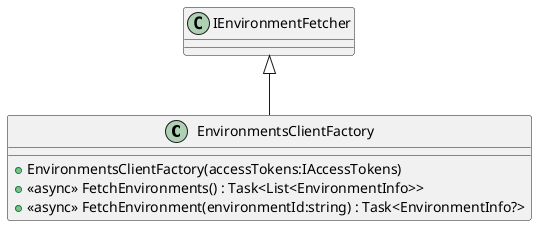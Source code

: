 @startuml
class EnvironmentsClientFactory {
    + EnvironmentsClientFactory(accessTokens:IAccessTokens)
    + <<async>> FetchEnvironments() : Task<List<EnvironmentInfo>>
    + <<async>> FetchEnvironment(environmentId:string) : Task<EnvironmentInfo?>
}
IEnvironmentFetcher <|-- EnvironmentsClientFactory
@enduml
